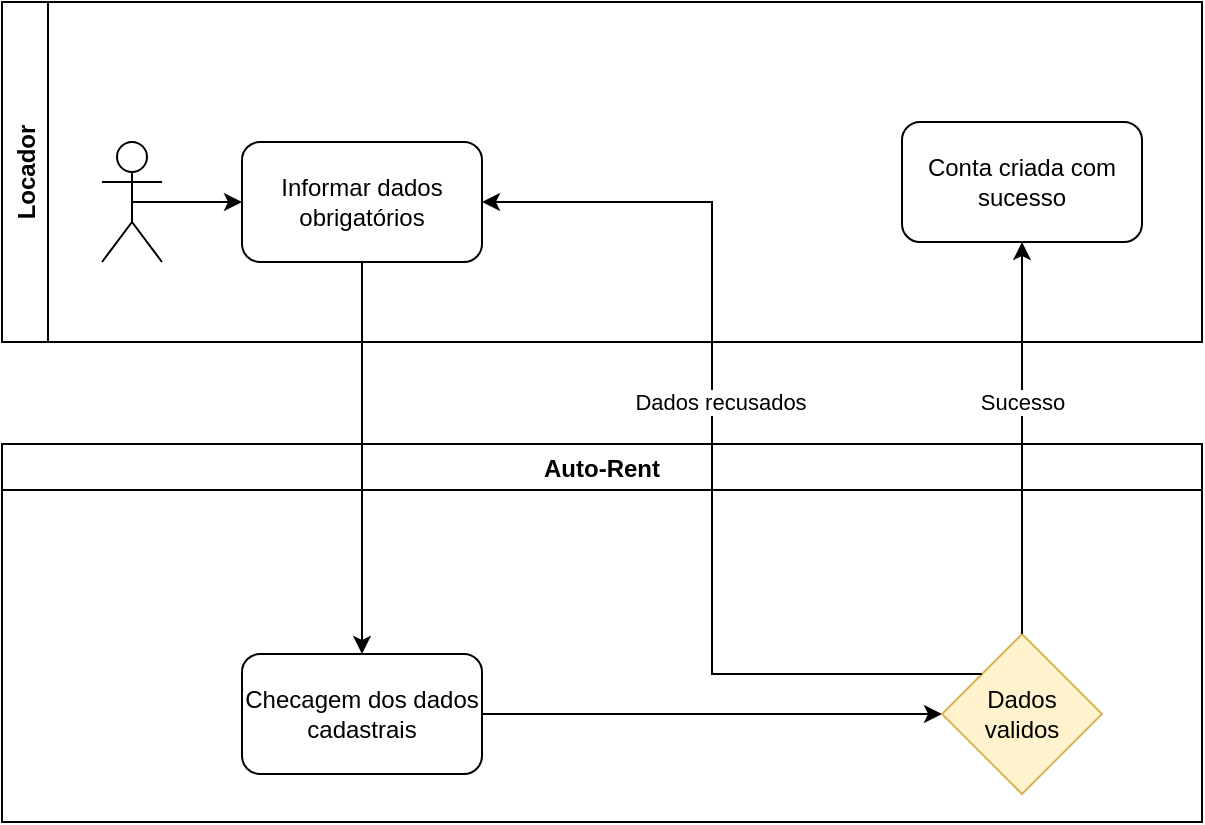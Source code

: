 <mxfile version="17.1.1" type="github">
  <diagram id="yz-zjX-ozQ3gpO2Xi7Yj" name="Page-1">
    <mxGraphModel dx="868" dy="482" grid="1" gridSize="10" guides="1" tooltips="1" connect="1" arrows="1" fold="1" page="1" pageScale="1" pageWidth="827" pageHeight="1169" math="0" shadow="0">
      <root>
        <mxCell id="0" />
        <mxCell id="1" parent="0" />
        <mxCell id="qeK3eL-iH4auFiqdQ0pX-1" value="Locador" style="swimlane;horizontal=0;startSize=23;" vertex="1" parent="1">
          <mxGeometry x="40" y="40" width="600" height="170" as="geometry">
            <mxRectangle x="40" y="40" width="30" height="70" as="alternateBounds" />
          </mxGeometry>
        </mxCell>
        <mxCell id="qeK3eL-iH4auFiqdQ0pX-2" style="edgeStyle=orthogonalEdgeStyle;rounded=0;orthogonalLoop=1;jettySize=auto;html=1;exitX=0.5;exitY=0.5;exitDx=0;exitDy=0;exitPerimeter=0;entryX=0;entryY=0.5;entryDx=0;entryDy=0;" edge="1" parent="qeK3eL-iH4auFiqdQ0pX-1" source="qeK3eL-iH4auFiqdQ0pX-3" target="qeK3eL-iH4auFiqdQ0pX-4">
          <mxGeometry relative="1" as="geometry" />
        </mxCell>
        <mxCell id="qeK3eL-iH4auFiqdQ0pX-3" value="" style="shape=umlActor;verticalLabelPosition=bottom;verticalAlign=top;html=1;outlineConnect=0;" vertex="1" parent="qeK3eL-iH4auFiqdQ0pX-1">
          <mxGeometry x="50" y="70" width="30" height="60" as="geometry" />
        </mxCell>
        <mxCell id="qeK3eL-iH4auFiqdQ0pX-4" value="Informar dados obrigatórios" style="rounded=1;whiteSpace=wrap;html=1;" vertex="1" parent="qeK3eL-iH4auFiqdQ0pX-1">
          <mxGeometry x="120" y="70" width="120" height="60" as="geometry" />
        </mxCell>
        <mxCell id="qeK3eL-iH4auFiqdQ0pX-5" value="Conta criada com sucesso" style="rounded=1;whiteSpace=wrap;html=1;" vertex="1" parent="qeK3eL-iH4auFiqdQ0pX-1">
          <mxGeometry x="450" y="60" width="120" height="60" as="geometry" />
        </mxCell>
        <mxCell id="qeK3eL-iH4auFiqdQ0pX-6" value="Auto-Rent" style="swimlane;" vertex="1" parent="1">
          <mxGeometry x="40" y="261" width="600" height="189" as="geometry" />
        </mxCell>
        <mxCell id="qeK3eL-iH4auFiqdQ0pX-7" style="edgeStyle=orthogonalEdgeStyle;rounded=0;orthogonalLoop=1;jettySize=auto;html=1;entryX=0;entryY=0.5;entryDx=0;entryDy=0;" edge="1" parent="qeK3eL-iH4auFiqdQ0pX-6" source="qeK3eL-iH4auFiqdQ0pX-8" target="qeK3eL-iH4auFiqdQ0pX-9">
          <mxGeometry relative="1" as="geometry" />
        </mxCell>
        <mxCell id="qeK3eL-iH4auFiqdQ0pX-8" value="Checagem dos dados cadastrais" style="rounded=1;whiteSpace=wrap;html=1;" vertex="1" parent="qeK3eL-iH4auFiqdQ0pX-6">
          <mxGeometry x="120" y="105" width="120" height="60" as="geometry" />
        </mxCell>
        <mxCell id="qeK3eL-iH4auFiqdQ0pX-9" value="Dados &lt;br&gt;validos" style="rhombus;whiteSpace=wrap;html=1;fillColor=#fff2cc;strokeColor=#d6b656;" vertex="1" parent="qeK3eL-iH4auFiqdQ0pX-6">
          <mxGeometry x="470" y="95" width="80" height="80" as="geometry" />
        </mxCell>
        <mxCell id="qeK3eL-iH4auFiqdQ0pX-10" style="edgeStyle=orthogonalEdgeStyle;rounded=0;orthogonalLoop=1;jettySize=auto;html=1;entryX=0.5;entryY=0;entryDx=0;entryDy=0;" edge="1" parent="1" source="qeK3eL-iH4auFiqdQ0pX-4" target="qeK3eL-iH4auFiqdQ0pX-8">
          <mxGeometry relative="1" as="geometry" />
        </mxCell>
        <mxCell id="qeK3eL-iH4auFiqdQ0pX-11" style="edgeStyle=orthogonalEdgeStyle;rounded=0;orthogonalLoop=1;jettySize=auto;html=1;entryX=0.5;entryY=1;entryDx=0;entryDy=0;" edge="1" parent="1" source="qeK3eL-iH4auFiqdQ0pX-9" target="qeK3eL-iH4auFiqdQ0pX-5">
          <mxGeometry relative="1" as="geometry" />
        </mxCell>
        <mxCell id="qeK3eL-iH4auFiqdQ0pX-12" value="Sucesso" style="edgeLabel;html=1;align=center;verticalAlign=middle;resizable=0;points=[];" vertex="1" connectable="0" parent="qeK3eL-iH4auFiqdQ0pX-11">
          <mxGeometry x="0.176" y="-1" relative="1" as="geometry">
            <mxPoint x="-1" y="-1" as="offset" />
          </mxGeometry>
        </mxCell>
        <mxCell id="qeK3eL-iH4auFiqdQ0pX-13" style="edgeStyle=orthogonalEdgeStyle;rounded=0;orthogonalLoop=1;jettySize=auto;html=1;exitX=0;exitY=0;exitDx=0;exitDy=0;entryX=1;entryY=0.5;entryDx=0;entryDy=0;" edge="1" parent="1" source="qeK3eL-iH4auFiqdQ0pX-9" target="qeK3eL-iH4auFiqdQ0pX-4">
          <mxGeometry relative="1" as="geometry" />
        </mxCell>
        <mxCell id="qeK3eL-iH4auFiqdQ0pX-14" value="Dados recusados" style="edgeLabel;html=1;align=center;verticalAlign=middle;resizable=0;points=[];" vertex="1" connectable="0" parent="qeK3eL-iH4auFiqdQ0pX-13">
          <mxGeometry x="0.107" y="-4" relative="1" as="geometry">
            <mxPoint y="-2" as="offset" />
          </mxGeometry>
        </mxCell>
      </root>
    </mxGraphModel>
  </diagram>
</mxfile>
